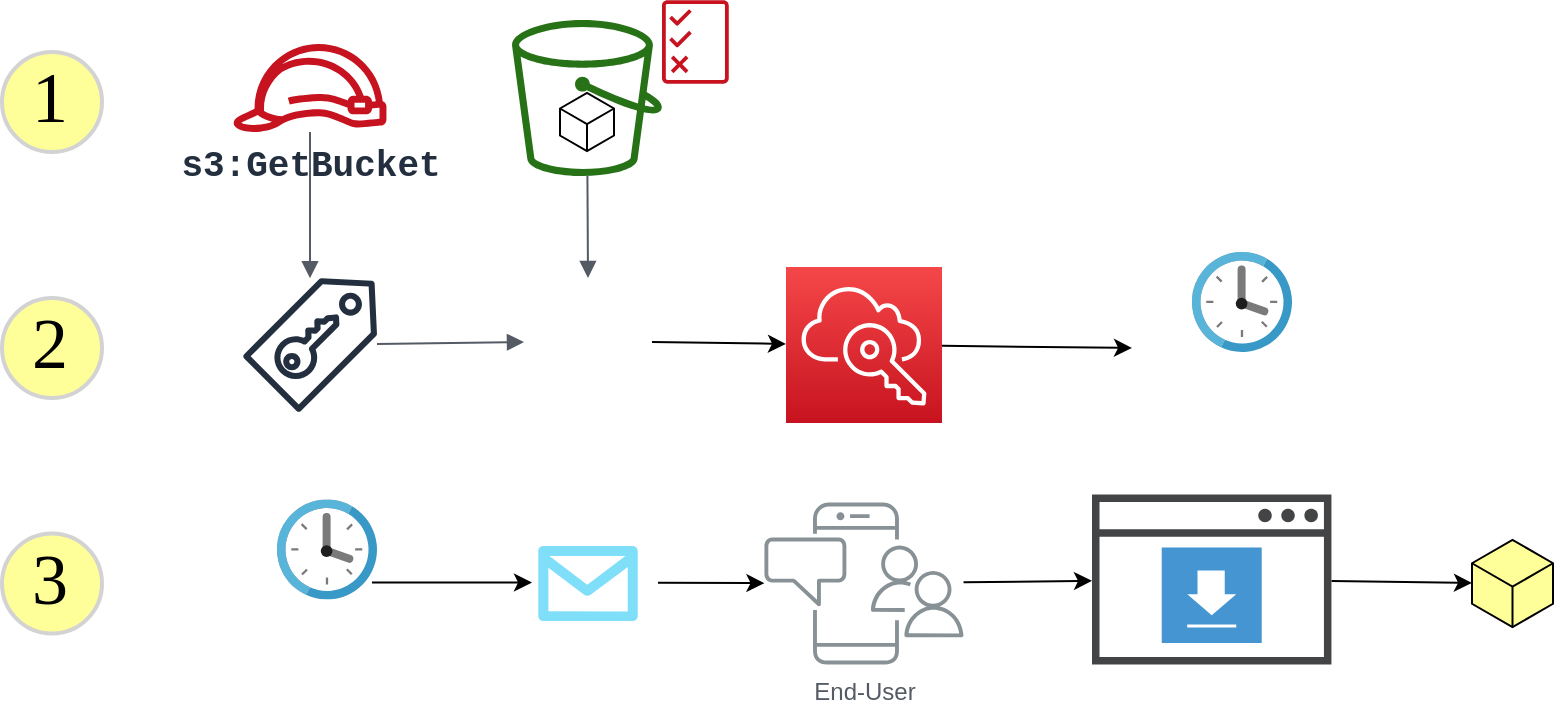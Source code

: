 <mxfile version="13.0.9" type="device"><diagram id="Ht1M8jgEwFfnCIfOTk4-" name="Page-1"><mxGraphModel dx="1835" dy="742" grid="1" gridSize="10" guides="1" tooltips="1" connect="1" arrows="1" fold="1" page="1" pageScale="1" pageWidth="1169" pageHeight="827" math="0" shadow="0"><root><mxCell id="0"/><mxCell id="1" parent="0"/><mxCell id="Tj7kt0k4d8lHVPiQohL--34" value="" style="aspect=fixed;html=1;points=[];align=center;image;fontSize=12;image=img/lib/mscae/Clock.svg;fillColor=#FFFF99;" vertex="1" parent="1"><mxGeometry x="710" y="140" width="50" height="50" as="geometry"/></mxCell><mxCell id="Tj7kt0k4d8lHVPiQohL--31" value="" style="edgeStyle=none;rounded=0;orthogonalLoop=1;jettySize=auto;html=1;" edge="1" parent="1" source="UEzPUAAOIrF-is8g5C7q-110" target="Tj7kt0k4d8lHVPiQohL--25"><mxGeometry relative="1" as="geometry"/></mxCell><mxCell id="UEzPUAAOIrF-is8g5C7q-110" value="End-User" style="outlineConnect=0;gradientColor=none;fontColor=#545B64;strokeColor=none;fillColor=#879196;dashed=0;verticalLabelPosition=bottom;verticalAlign=top;align=center;html=1;fontSize=12;fontStyle=0;aspect=fixed;shape=mxgraph.aws4.illustration_notification;pointerEvents=1;labelBackgroundColor=#ffffff;" parent="1" vertex="1"><mxGeometry x="496" y="265.25" width="100" height="81" as="geometry"/></mxCell><mxCell id="Tj7kt0k4d8lHVPiQohL--1" value="&lt;font face=&quot;Courier New&quot; style=&quot;font-size: 18px&quot;&gt;&lt;b&gt;s3:GetBucket&lt;/b&gt;&lt;/font&gt;" style="outlineConnect=0;fontColor=#232F3E;gradientColor=none;fillColor=#C7131F;strokeColor=none;dashed=0;verticalLabelPosition=bottom;verticalAlign=top;align=center;html=1;fontSize=12;fontStyle=0;aspect=fixed;pointerEvents=1;shape=mxgraph.aws4.role;" vertex="1" parent="1"><mxGeometry x="230" y="36" width="78" height="44" as="geometry"/></mxCell><mxCell id="Tj7kt0k4d8lHVPiQohL--4" value="" style="outlineConnect=0;fontColor=#232F3E;gradientColor=none;fillColor=#232F3E;strokeColor=none;dashed=0;verticalLabelPosition=bottom;verticalAlign=top;align=center;html=1;fontSize=12;fontStyle=0;aspect=fixed;pointerEvents=1;shape=mxgraph.aws4.saml_token;" vertex="1" parent="1"><mxGeometry x="235.5" y="153" width="67" height="67" as="geometry"/></mxCell><mxCell id="Tj7kt0k4d8lHVPiQohL--5" value="" style="html=1;whiteSpace=wrap;aspect=fixed;shape=isoCube;backgroundOutline=1;" vertex="1" parent="1"><mxGeometry x="394" y="60" width="27" height="30" as="geometry"/></mxCell><mxCell id="Tj7kt0k4d8lHVPiQohL--7" value="" style="outlineConnect=0;fontColor=#232F3E;gradientColor=none;fillColor=#C7131F;strokeColor=none;dashed=0;verticalLabelPosition=bottom;verticalAlign=top;align=center;html=1;fontSize=12;fontStyle=0;aspect=fixed;pointerEvents=1;shape=mxgraph.aws4.permissions;" vertex="1" parent="1"><mxGeometry x="445" y="14" width="33.38" height="42" as="geometry"/></mxCell><mxCell id="Tj7kt0k4d8lHVPiQohL--8" value="" style="outlineConnect=0;fontColor=#232F3E;gradientColor=none;fillColor=#277116;strokeColor=none;dashed=0;verticalLabelPosition=bottom;verticalAlign=top;align=center;html=1;fontSize=12;fontStyle=0;aspect=fixed;pointerEvents=1;shape=mxgraph.aws4.bucket;" vertex="1" parent="1"><mxGeometry x="370" y="24" width="75" height="78" as="geometry"/></mxCell><mxCell id="Tj7kt0k4d8lHVPiQohL--9" value="" style="shape=image;html=1;verticalAlign=top;verticalLabelPosition=bottom;labelBackgroundColor=#ffffff;imageAspect=0;aspect=fixed;image=https://cdn4.iconfinder.com/data/icons/SEO-sampler/outbound-link_64.png" vertex="1" parent="1"><mxGeometry x="680" y="156" width="64" height="64" as="geometry"/></mxCell><mxCell id="Tj7kt0k4d8lHVPiQohL--21" style="edgeStyle=none;rounded=0;orthogonalLoop=1;jettySize=auto;html=1;exitX=1;exitY=0.5;exitDx=0;exitDy=0;" edge="1" parent="1" source="Tj7kt0k4d8lHVPiQohL--10" target="Tj7kt0k4d8lHVPiQohL--14"><mxGeometry relative="1" as="geometry"/></mxCell><mxCell id="Tj7kt0k4d8lHVPiQohL--10" value="" style="shape=image;html=1;verticalAlign=top;verticalLabelPosition=bottom;labelBackgroundColor=#ffffff;imageAspect=0;aspect=fixed;image=https://cdn4.iconfinder.com/data/icons/SEO-sampler/link_64.png" vertex="1" parent="1"><mxGeometry x="376" y="153" width="64" height="64" as="geometry"/></mxCell><mxCell id="Tj7kt0k4d8lHVPiQohL--12" value="" style="verticalLabelPosition=bottom;html=1;verticalAlign=top;align=center;strokeColor=none;fillColor=#00BEF2;shape=mxgraph.azure.message;pointerEvents=1;" vertex="1" parent="1"><mxGeometry x="383" y="287" width="50" height="37.5" as="geometry"/></mxCell><mxCell id="Tj7kt0k4d8lHVPiQohL--13" value="&lt;font style=&quot;font-size: 36px&quot;&gt;1&lt;/font&gt;" style="ellipse;whiteSpace=wrap;html=1;aspect=fixed;strokeWidth=2;fontFamily=Tahoma;spacingBottom=4;spacingRight=2;strokeColor=#d3d3d3;fillColor=#FFFF99;" vertex="1" parent="1"><mxGeometry x="115" y="40" width="50" height="50" as="geometry"/></mxCell><mxCell id="Tj7kt0k4d8lHVPiQohL--22" style="edgeStyle=none;rounded=0;orthogonalLoop=1;jettySize=auto;html=1;entryX=0;entryY=0.5;entryDx=0;entryDy=0;" edge="1" parent="1" source="Tj7kt0k4d8lHVPiQohL--14" target="Tj7kt0k4d8lHVPiQohL--9"><mxGeometry relative="1" as="geometry"/></mxCell><mxCell id="Tj7kt0k4d8lHVPiQohL--14" value="" style="outlineConnect=0;fontColor=#232F3E;gradientColor=#F54749;gradientDirection=north;fillColor=#C7131F;strokeColor=#ffffff;dashed=0;verticalLabelPosition=bottom;verticalAlign=top;align=center;html=1;fontSize=12;fontStyle=0;aspect=fixed;shape=mxgraph.aws4.resourceIcon;resIcon=mxgraph.aws4.single_sign_on;" vertex="1" parent="1"><mxGeometry x="507" y="147.5" width="78" height="78" as="geometry"/></mxCell><mxCell id="Tj7kt0k4d8lHVPiQohL--15" value="&lt;font style=&quot;font-size: 36px&quot;&gt;2&lt;/font&gt;" style="ellipse;whiteSpace=wrap;html=1;aspect=fixed;strokeWidth=2;fontFamily=Tahoma;spacingBottom=4;spacingRight=2;strokeColor=#d3d3d3;fillColor=#FFFF99;" vertex="1" parent="1"><mxGeometry x="115" y="163" width="50" height="50" as="geometry"/></mxCell><mxCell id="Tj7kt0k4d8lHVPiQohL--17" value="" style="html=1;endArrow=block;elbow=vertical;startArrow=none;endFill=1;strokeColor=#545B64;rounded=0;entryX=0.5;entryY=0;entryDx=0;entryDy=0;" edge="1" parent="1" source="Tj7kt0k4d8lHVPiQohL--8" target="Tj7kt0k4d8lHVPiQohL--10"><mxGeometry width="100" relative="1" as="geometry"><mxPoint x="530" y="120" as="sourcePoint"/><mxPoint x="630" y="120" as="targetPoint"/></mxGeometry></mxCell><mxCell id="Tj7kt0k4d8lHVPiQohL--18" value="" style="html=1;endArrow=block;elbow=vertical;startArrow=none;endFill=1;strokeColor=#545B64;rounded=0;entryX=0;entryY=0.5;entryDx=0;entryDy=0;" edge="1" parent="1" source="Tj7kt0k4d8lHVPiQohL--4" target="Tj7kt0k4d8lHVPiQohL--10"><mxGeometry width="100" relative="1" as="geometry"><mxPoint x="559.5" y="194.5" as="sourcePoint"/><mxPoint x="460" y="310" as="targetPoint"/></mxGeometry></mxCell><mxCell id="Tj7kt0k4d8lHVPiQohL--19" value="" style="html=1;endArrow=block;elbow=vertical;startArrow=none;endFill=1;strokeColor=#545B64;rounded=0;" edge="1" parent="1" source="Tj7kt0k4d8lHVPiQohL--1" target="Tj7kt0k4d8lHVPiQohL--4"><mxGeometry width="100" relative="1" as="geometry"><mxPoint x="120" y="130" as="sourcePoint"/><mxPoint x="220" y="130" as="targetPoint"/></mxGeometry></mxCell><mxCell id="Tj7kt0k4d8lHVPiQohL--29" value="" style="edgeStyle=none;rounded=0;orthogonalLoop=1;jettySize=auto;html=1;" edge="1" parent="1"><mxGeometry relative="1" as="geometry"><mxPoint x="300" y="305.25" as="sourcePoint"/><mxPoint x="380" y="305.25" as="targetPoint"/></mxGeometry></mxCell><mxCell id="Tj7kt0k4d8lHVPiQohL--30" value="" style="edgeStyle=none;rounded=0;orthogonalLoop=1;jettySize=auto;html=1;" edge="1" parent="1" target="UEzPUAAOIrF-is8g5C7q-110"><mxGeometry relative="1" as="geometry"><mxPoint x="443" y="305.367" as="sourcePoint"/></mxGeometry></mxCell><mxCell id="Tj7kt0k4d8lHVPiQohL--24" value="&lt;font style=&quot;font-size: 36px&quot;&gt;3&lt;/font&gt;" style="ellipse;whiteSpace=wrap;html=1;aspect=fixed;strokeWidth=2;fontFamily=Tahoma;spacingBottom=4;spacingRight=2;strokeColor=#d3d3d3;fillColor=#FFFF99;" vertex="1" parent="1"><mxGeometry x="115" y="280.75" width="50" height="50" as="geometry"/></mxCell><mxCell id="Tj7kt0k4d8lHVPiQohL--32" value="" style="edgeStyle=none;rounded=0;orthogonalLoop=1;jettySize=auto;html=1;" edge="1" parent="1" source="Tj7kt0k4d8lHVPiQohL--25" target="Tj7kt0k4d8lHVPiQohL--26"><mxGeometry relative="1" as="geometry"/></mxCell><mxCell id="Tj7kt0k4d8lHVPiQohL--25" value="" style="pointerEvents=1;shadow=0;dashed=0;html=1;strokeColor=none;fillColor=#434445;aspect=fixed;labelPosition=center;verticalLabelPosition=bottom;verticalAlign=top;align=center;outlineConnect=0;shape=mxgraph.vvd.web_browser;" vertex="1" parent="1"><mxGeometry x="660" y="261.25" width="119.72" height="85" as="geometry"/></mxCell><mxCell id="Tj7kt0k4d8lHVPiQohL--26" value="" style="html=1;whiteSpace=wrap;aspect=fixed;shape=isoCube;backgroundOutline=1;fillColor=#FFFF99;" vertex="1" parent="1"><mxGeometry x="850" y="283.25" width="40.5" height="45" as="geometry"/></mxCell><mxCell id="Tj7kt0k4d8lHVPiQohL--27" value="" style="shadow=0;dashed=0;html=1;strokeColor=none;fillColor=#4495D1;labelPosition=center;verticalLabelPosition=bottom;verticalAlign=top;align=center;outlineConnect=0;shape=mxgraph.veeam.2d.download;" vertex="1" parent="1"><mxGeometry x="694.86" y="287.75" width="50" height="47.75" as="geometry"/></mxCell><mxCell id="Tj7kt0k4d8lHVPiQohL--36" value="" style="aspect=fixed;html=1;points=[];align=center;image;fontSize=12;image=img/lib/mscae/Clock.svg;fillColor=#FFFF99;" vertex="1" parent="1"><mxGeometry x="252.5" y="263.75" width="50" height="50" as="geometry"/></mxCell><mxCell id="Tj7kt0k4d8lHVPiQohL--37" value="" style="shape=image;html=1;verticalAlign=top;verticalLabelPosition=bottom;labelBackgroundColor=#ffffff;imageAspect=0;aspect=fixed;image=https://cdn4.iconfinder.com/data/icons/SEO-sampler/outbound-link_64.png" vertex="1" parent="1"><mxGeometry x="222.5" y="279.75" width="64" height="64" as="geometry"/></mxCell></root></mxGraphModel></diagram></mxfile>